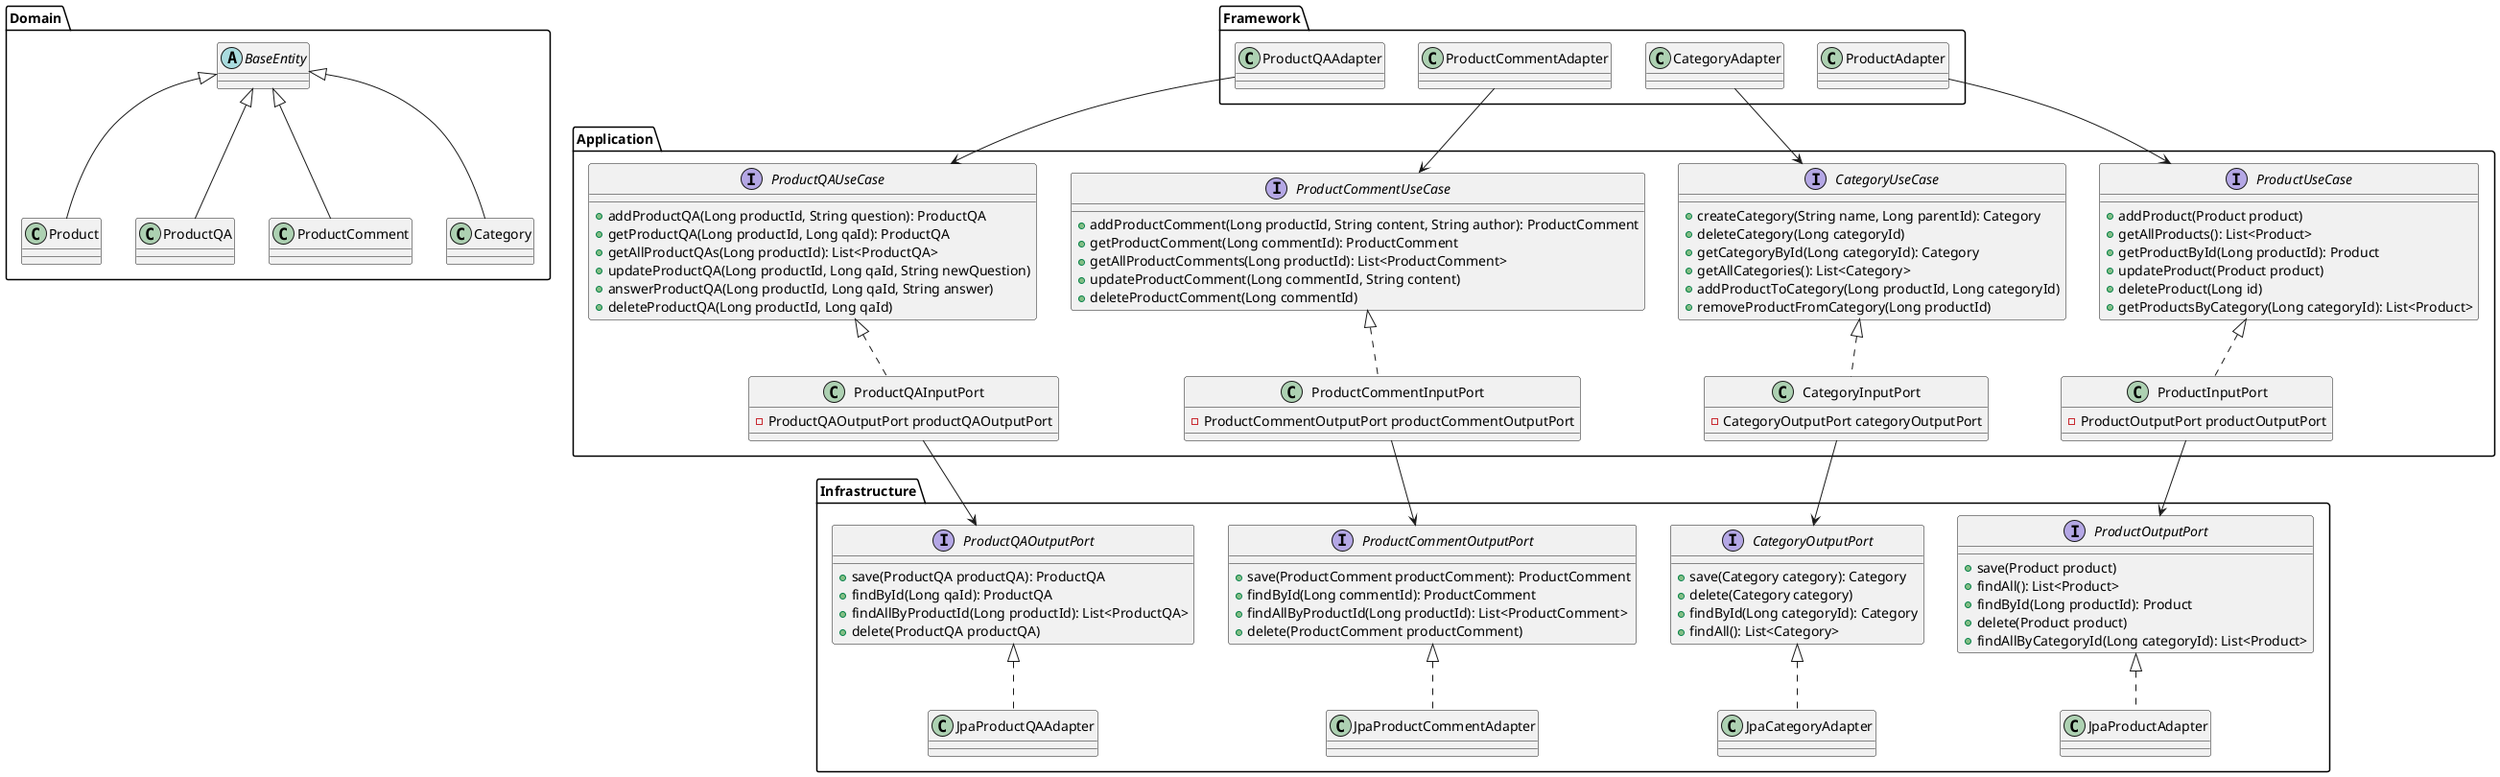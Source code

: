 @startuml

package "Domain" {
    abstract class BaseEntity
    class Product
    class ProductQA
    class ProductComment
    class Category
}

package "Application" {
    interface ProductUseCase {
        +addProduct(Product product)
        +getAllProducts(): List<Product>
        +getProductById(Long productId): Product
        +updateProduct(Product product)
        +deleteProduct(Long id)
        +getProductsByCategory(Long categoryId): List<Product>
    }

    interface CategoryUseCase {
        +createCategory(String name, Long parentId): Category
        +deleteCategory(Long categoryId)
        +getCategoryById(Long categoryId): Category
        +getAllCategories(): List<Category>
        +addProductToCategory(Long productId, Long categoryId)
        +removeProductFromCategory(Long productId)
    }

    interface ProductCommentUseCase {
        +addProductComment(Long productId, String content, String author): ProductComment
        +getProductComment(Long commentId): ProductComment
        +getAllProductComments(Long productId): List<ProductComment>
        +updateProductComment(Long commentId, String content)
        +deleteProductComment(Long commentId)
    }

    interface ProductQAUseCase {
        +addProductQA(Long productId, String question): ProductQA
        +getProductQA(Long productId, Long qaId): ProductQA
        +getAllProductQAs(Long productId): List<ProductQA>
        +updateProductQA(Long productId, Long qaId, String newQuestion)
        +answerProductQA(Long productId, Long qaId, String answer)
        +deleteProductQA(Long productId, Long qaId)
    }

    class ProductInputPort {
        -ProductOutputPort productOutputPort
    }

    class CategoryInputPort {
        -CategoryOutputPort categoryOutputPort
    }

    class ProductCommentInputPort {
        -ProductCommentOutputPort productCommentOutputPort
    }

    class ProductQAInputPort {
        -ProductQAOutputPort productQAOutputPort
    }
}

package "Infrastructure" {
    interface ProductOutputPort {
        +save(Product product)
        +findAll(): List<Product>
        +findById(Long productId): Product
        +delete(Product product)
        +findAllByCategoryId(Long categoryId): List<Product>
    }

    interface CategoryOutputPort {
        +save(Category category): Category
        +delete(Category category)
        +findById(Long categoryId): Category
        +findAll(): List<Category>
    }

    interface ProductCommentOutputPort {
        +save(ProductComment productComment): ProductComment
        +findById(Long commentId): ProductComment
        +findAllByProductId(Long productId): List<ProductComment>
        +delete(ProductComment productComment)
    }

    interface ProductQAOutputPort {
        +save(ProductQA productQA): ProductQA
        +findById(Long qaId): ProductQA
        +findAllByProductId(Long productId): List<ProductQA>
        +delete(ProductQA productQA)
    }

    class JpaProductAdapter
    class JpaCategoryAdapter
    class JpaProductCommentAdapter
    class JpaProductQAAdapter
}

package "Framework" {
    class ProductAdapter
    class CategoryAdapter
    class ProductCommentAdapter
    class ProductQAAdapter
}

' Relationships
BaseEntity <|-- Product
BaseEntity <|-- ProductQA
BaseEntity <|-- ProductComment
BaseEntity <|-- Category

ProductUseCase <|.. ProductInputPort
CategoryUseCase <|.. CategoryInputPort
ProductCommentUseCase <|.. ProductCommentInputPort
ProductQAUseCase <|.. ProductQAInputPort

ProductOutputPort <|.. JpaProductAdapter
CategoryOutputPort <|.. JpaCategoryAdapter
ProductCommentOutputPort <|.. JpaProductCommentAdapter
ProductQAOutputPort <|.. JpaProductQAAdapter

ProductAdapter --> ProductUseCase
CategoryAdapter --> CategoryUseCase
ProductCommentAdapter --> ProductCommentUseCase
ProductQAAdapter --> ProductQAUseCase

ProductInputPort --> ProductOutputPort
CategoryInputPort --> CategoryOutputPort
ProductCommentInputPort --> ProductCommentOutputPort
ProductQAInputPort --> ProductQAOutputPort

@enduml
